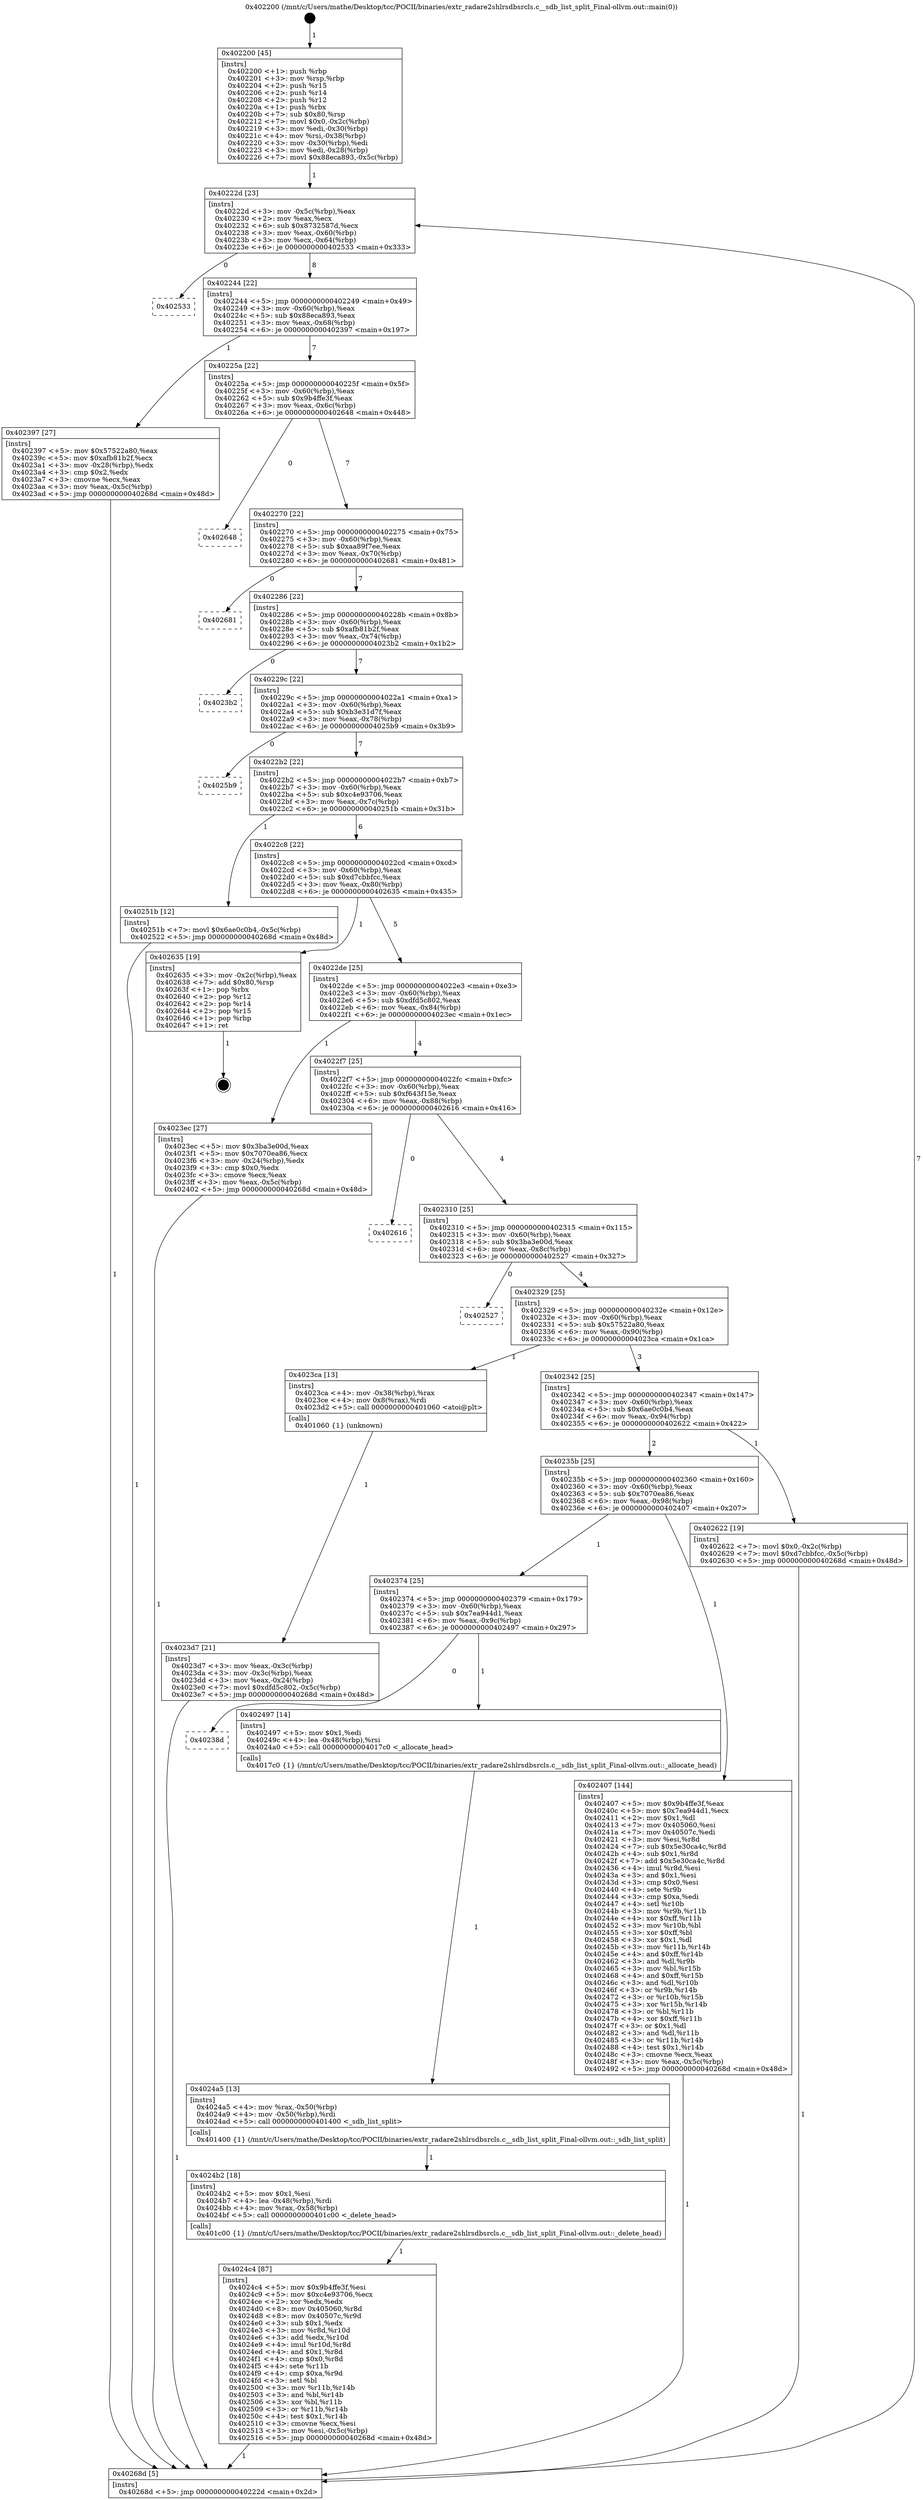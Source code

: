 digraph "0x402200" {
  label = "0x402200 (/mnt/c/Users/mathe/Desktop/tcc/POCII/binaries/extr_radare2shlrsdbsrcls.c__sdb_list_split_Final-ollvm.out::main(0))"
  labelloc = "t"
  node[shape=record]

  Entry [label="",width=0.3,height=0.3,shape=circle,fillcolor=black,style=filled]
  "0x40222d" [label="{
     0x40222d [23]\l
     | [instrs]\l
     &nbsp;&nbsp;0x40222d \<+3\>: mov -0x5c(%rbp),%eax\l
     &nbsp;&nbsp;0x402230 \<+2\>: mov %eax,%ecx\l
     &nbsp;&nbsp;0x402232 \<+6\>: sub $0x8732587d,%ecx\l
     &nbsp;&nbsp;0x402238 \<+3\>: mov %eax,-0x60(%rbp)\l
     &nbsp;&nbsp;0x40223b \<+3\>: mov %ecx,-0x64(%rbp)\l
     &nbsp;&nbsp;0x40223e \<+6\>: je 0000000000402533 \<main+0x333\>\l
  }"]
  "0x402533" [label="{
     0x402533\l
  }", style=dashed]
  "0x402244" [label="{
     0x402244 [22]\l
     | [instrs]\l
     &nbsp;&nbsp;0x402244 \<+5\>: jmp 0000000000402249 \<main+0x49\>\l
     &nbsp;&nbsp;0x402249 \<+3\>: mov -0x60(%rbp),%eax\l
     &nbsp;&nbsp;0x40224c \<+5\>: sub $0x88eca893,%eax\l
     &nbsp;&nbsp;0x402251 \<+3\>: mov %eax,-0x68(%rbp)\l
     &nbsp;&nbsp;0x402254 \<+6\>: je 0000000000402397 \<main+0x197\>\l
  }"]
  Exit [label="",width=0.3,height=0.3,shape=circle,fillcolor=black,style=filled,peripheries=2]
  "0x402397" [label="{
     0x402397 [27]\l
     | [instrs]\l
     &nbsp;&nbsp;0x402397 \<+5\>: mov $0x57522a80,%eax\l
     &nbsp;&nbsp;0x40239c \<+5\>: mov $0xafb81b2f,%ecx\l
     &nbsp;&nbsp;0x4023a1 \<+3\>: mov -0x28(%rbp),%edx\l
     &nbsp;&nbsp;0x4023a4 \<+3\>: cmp $0x2,%edx\l
     &nbsp;&nbsp;0x4023a7 \<+3\>: cmovne %ecx,%eax\l
     &nbsp;&nbsp;0x4023aa \<+3\>: mov %eax,-0x5c(%rbp)\l
     &nbsp;&nbsp;0x4023ad \<+5\>: jmp 000000000040268d \<main+0x48d\>\l
  }"]
  "0x40225a" [label="{
     0x40225a [22]\l
     | [instrs]\l
     &nbsp;&nbsp;0x40225a \<+5\>: jmp 000000000040225f \<main+0x5f\>\l
     &nbsp;&nbsp;0x40225f \<+3\>: mov -0x60(%rbp),%eax\l
     &nbsp;&nbsp;0x402262 \<+5\>: sub $0x9b4ffe3f,%eax\l
     &nbsp;&nbsp;0x402267 \<+3\>: mov %eax,-0x6c(%rbp)\l
     &nbsp;&nbsp;0x40226a \<+6\>: je 0000000000402648 \<main+0x448\>\l
  }"]
  "0x40268d" [label="{
     0x40268d [5]\l
     | [instrs]\l
     &nbsp;&nbsp;0x40268d \<+5\>: jmp 000000000040222d \<main+0x2d\>\l
  }"]
  "0x402200" [label="{
     0x402200 [45]\l
     | [instrs]\l
     &nbsp;&nbsp;0x402200 \<+1\>: push %rbp\l
     &nbsp;&nbsp;0x402201 \<+3\>: mov %rsp,%rbp\l
     &nbsp;&nbsp;0x402204 \<+2\>: push %r15\l
     &nbsp;&nbsp;0x402206 \<+2\>: push %r14\l
     &nbsp;&nbsp;0x402208 \<+2\>: push %r12\l
     &nbsp;&nbsp;0x40220a \<+1\>: push %rbx\l
     &nbsp;&nbsp;0x40220b \<+7\>: sub $0x80,%rsp\l
     &nbsp;&nbsp;0x402212 \<+7\>: movl $0x0,-0x2c(%rbp)\l
     &nbsp;&nbsp;0x402219 \<+3\>: mov %edi,-0x30(%rbp)\l
     &nbsp;&nbsp;0x40221c \<+4\>: mov %rsi,-0x38(%rbp)\l
     &nbsp;&nbsp;0x402220 \<+3\>: mov -0x30(%rbp),%edi\l
     &nbsp;&nbsp;0x402223 \<+3\>: mov %edi,-0x28(%rbp)\l
     &nbsp;&nbsp;0x402226 \<+7\>: movl $0x88eca893,-0x5c(%rbp)\l
  }"]
  "0x4024c4" [label="{
     0x4024c4 [87]\l
     | [instrs]\l
     &nbsp;&nbsp;0x4024c4 \<+5\>: mov $0x9b4ffe3f,%esi\l
     &nbsp;&nbsp;0x4024c9 \<+5\>: mov $0xc4e93706,%ecx\l
     &nbsp;&nbsp;0x4024ce \<+2\>: xor %edx,%edx\l
     &nbsp;&nbsp;0x4024d0 \<+8\>: mov 0x405060,%r8d\l
     &nbsp;&nbsp;0x4024d8 \<+8\>: mov 0x40507c,%r9d\l
     &nbsp;&nbsp;0x4024e0 \<+3\>: sub $0x1,%edx\l
     &nbsp;&nbsp;0x4024e3 \<+3\>: mov %r8d,%r10d\l
     &nbsp;&nbsp;0x4024e6 \<+3\>: add %edx,%r10d\l
     &nbsp;&nbsp;0x4024e9 \<+4\>: imul %r10d,%r8d\l
     &nbsp;&nbsp;0x4024ed \<+4\>: and $0x1,%r8d\l
     &nbsp;&nbsp;0x4024f1 \<+4\>: cmp $0x0,%r8d\l
     &nbsp;&nbsp;0x4024f5 \<+4\>: sete %r11b\l
     &nbsp;&nbsp;0x4024f9 \<+4\>: cmp $0xa,%r9d\l
     &nbsp;&nbsp;0x4024fd \<+3\>: setl %bl\l
     &nbsp;&nbsp;0x402500 \<+3\>: mov %r11b,%r14b\l
     &nbsp;&nbsp;0x402503 \<+3\>: and %bl,%r14b\l
     &nbsp;&nbsp;0x402506 \<+3\>: xor %bl,%r11b\l
     &nbsp;&nbsp;0x402509 \<+3\>: or %r11b,%r14b\l
     &nbsp;&nbsp;0x40250c \<+4\>: test $0x1,%r14b\l
     &nbsp;&nbsp;0x402510 \<+3\>: cmovne %ecx,%esi\l
     &nbsp;&nbsp;0x402513 \<+3\>: mov %esi,-0x5c(%rbp)\l
     &nbsp;&nbsp;0x402516 \<+5\>: jmp 000000000040268d \<main+0x48d\>\l
  }"]
  "0x402648" [label="{
     0x402648\l
  }", style=dashed]
  "0x402270" [label="{
     0x402270 [22]\l
     | [instrs]\l
     &nbsp;&nbsp;0x402270 \<+5\>: jmp 0000000000402275 \<main+0x75\>\l
     &nbsp;&nbsp;0x402275 \<+3\>: mov -0x60(%rbp),%eax\l
     &nbsp;&nbsp;0x402278 \<+5\>: sub $0xaa89f7ee,%eax\l
     &nbsp;&nbsp;0x40227d \<+3\>: mov %eax,-0x70(%rbp)\l
     &nbsp;&nbsp;0x402280 \<+6\>: je 0000000000402681 \<main+0x481\>\l
  }"]
  "0x4024b2" [label="{
     0x4024b2 [18]\l
     | [instrs]\l
     &nbsp;&nbsp;0x4024b2 \<+5\>: mov $0x1,%esi\l
     &nbsp;&nbsp;0x4024b7 \<+4\>: lea -0x48(%rbp),%rdi\l
     &nbsp;&nbsp;0x4024bb \<+4\>: mov %rax,-0x58(%rbp)\l
     &nbsp;&nbsp;0x4024bf \<+5\>: call 0000000000401c00 \<_delete_head\>\l
     | [calls]\l
     &nbsp;&nbsp;0x401c00 \{1\} (/mnt/c/Users/mathe/Desktop/tcc/POCII/binaries/extr_radare2shlrsdbsrcls.c__sdb_list_split_Final-ollvm.out::_delete_head)\l
  }"]
  "0x402681" [label="{
     0x402681\l
  }", style=dashed]
  "0x402286" [label="{
     0x402286 [22]\l
     | [instrs]\l
     &nbsp;&nbsp;0x402286 \<+5\>: jmp 000000000040228b \<main+0x8b\>\l
     &nbsp;&nbsp;0x40228b \<+3\>: mov -0x60(%rbp),%eax\l
     &nbsp;&nbsp;0x40228e \<+5\>: sub $0xafb81b2f,%eax\l
     &nbsp;&nbsp;0x402293 \<+3\>: mov %eax,-0x74(%rbp)\l
     &nbsp;&nbsp;0x402296 \<+6\>: je 00000000004023b2 \<main+0x1b2\>\l
  }"]
  "0x4024a5" [label="{
     0x4024a5 [13]\l
     | [instrs]\l
     &nbsp;&nbsp;0x4024a5 \<+4\>: mov %rax,-0x50(%rbp)\l
     &nbsp;&nbsp;0x4024a9 \<+4\>: mov -0x50(%rbp),%rdi\l
     &nbsp;&nbsp;0x4024ad \<+5\>: call 0000000000401400 \<_sdb_list_split\>\l
     | [calls]\l
     &nbsp;&nbsp;0x401400 \{1\} (/mnt/c/Users/mathe/Desktop/tcc/POCII/binaries/extr_radare2shlrsdbsrcls.c__sdb_list_split_Final-ollvm.out::_sdb_list_split)\l
  }"]
  "0x4023b2" [label="{
     0x4023b2\l
  }", style=dashed]
  "0x40229c" [label="{
     0x40229c [22]\l
     | [instrs]\l
     &nbsp;&nbsp;0x40229c \<+5\>: jmp 00000000004022a1 \<main+0xa1\>\l
     &nbsp;&nbsp;0x4022a1 \<+3\>: mov -0x60(%rbp),%eax\l
     &nbsp;&nbsp;0x4022a4 \<+5\>: sub $0xb3e31d7f,%eax\l
     &nbsp;&nbsp;0x4022a9 \<+3\>: mov %eax,-0x78(%rbp)\l
     &nbsp;&nbsp;0x4022ac \<+6\>: je 00000000004025b9 \<main+0x3b9\>\l
  }"]
  "0x40238d" [label="{
     0x40238d\l
  }", style=dashed]
  "0x4025b9" [label="{
     0x4025b9\l
  }", style=dashed]
  "0x4022b2" [label="{
     0x4022b2 [22]\l
     | [instrs]\l
     &nbsp;&nbsp;0x4022b2 \<+5\>: jmp 00000000004022b7 \<main+0xb7\>\l
     &nbsp;&nbsp;0x4022b7 \<+3\>: mov -0x60(%rbp),%eax\l
     &nbsp;&nbsp;0x4022ba \<+5\>: sub $0xc4e93706,%eax\l
     &nbsp;&nbsp;0x4022bf \<+3\>: mov %eax,-0x7c(%rbp)\l
     &nbsp;&nbsp;0x4022c2 \<+6\>: je 000000000040251b \<main+0x31b\>\l
  }"]
  "0x402497" [label="{
     0x402497 [14]\l
     | [instrs]\l
     &nbsp;&nbsp;0x402497 \<+5\>: mov $0x1,%edi\l
     &nbsp;&nbsp;0x40249c \<+4\>: lea -0x48(%rbp),%rsi\l
     &nbsp;&nbsp;0x4024a0 \<+5\>: call 00000000004017c0 \<_allocate_head\>\l
     | [calls]\l
     &nbsp;&nbsp;0x4017c0 \{1\} (/mnt/c/Users/mathe/Desktop/tcc/POCII/binaries/extr_radare2shlrsdbsrcls.c__sdb_list_split_Final-ollvm.out::_allocate_head)\l
  }"]
  "0x40251b" [label="{
     0x40251b [12]\l
     | [instrs]\l
     &nbsp;&nbsp;0x40251b \<+7\>: movl $0x6ae0c0b4,-0x5c(%rbp)\l
     &nbsp;&nbsp;0x402522 \<+5\>: jmp 000000000040268d \<main+0x48d\>\l
  }"]
  "0x4022c8" [label="{
     0x4022c8 [22]\l
     | [instrs]\l
     &nbsp;&nbsp;0x4022c8 \<+5\>: jmp 00000000004022cd \<main+0xcd\>\l
     &nbsp;&nbsp;0x4022cd \<+3\>: mov -0x60(%rbp),%eax\l
     &nbsp;&nbsp;0x4022d0 \<+5\>: sub $0xd7cbbfcc,%eax\l
     &nbsp;&nbsp;0x4022d5 \<+3\>: mov %eax,-0x80(%rbp)\l
     &nbsp;&nbsp;0x4022d8 \<+6\>: je 0000000000402635 \<main+0x435\>\l
  }"]
  "0x402374" [label="{
     0x402374 [25]\l
     | [instrs]\l
     &nbsp;&nbsp;0x402374 \<+5\>: jmp 0000000000402379 \<main+0x179\>\l
     &nbsp;&nbsp;0x402379 \<+3\>: mov -0x60(%rbp),%eax\l
     &nbsp;&nbsp;0x40237c \<+5\>: sub $0x7ea944d1,%eax\l
     &nbsp;&nbsp;0x402381 \<+6\>: mov %eax,-0x9c(%rbp)\l
     &nbsp;&nbsp;0x402387 \<+6\>: je 0000000000402497 \<main+0x297\>\l
  }"]
  "0x402635" [label="{
     0x402635 [19]\l
     | [instrs]\l
     &nbsp;&nbsp;0x402635 \<+3\>: mov -0x2c(%rbp),%eax\l
     &nbsp;&nbsp;0x402638 \<+7\>: add $0x80,%rsp\l
     &nbsp;&nbsp;0x40263f \<+1\>: pop %rbx\l
     &nbsp;&nbsp;0x402640 \<+2\>: pop %r12\l
     &nbsp;&nbsp;0x402642 \<+2\>: pop %r14\l
     &nbsp;&nbsp;0x402644 \<+2\>: pop %r15\l
     &nbsp;&nbsp;0x402646 \<+1\>: pop %rbp\l
     &nbsp;&nbsp;0x402647 \<+1\>: ret\l
  }"]
  "0x4022de" [label="{
     0x4022de [25]\l
     | [instrs]\l
     &nbsp;&nbsp;0x4022de \<+5\>: jmp 00000000004022e3 \<main+0xe3\>\l
     &nbsp;&nbsp;0x4022e3 \<+3\>: mov -0x60(%rbp),%eax\l
     &nbsp;&nbsp;0x4022e6 \<+5\>: sub $0xdfd5c802,%eax\l
     &nbsp;&nbsp;0x4022eb \<+6\>: mov %eax,-0x84(%rbp)\l
     &nbsp;&nbsp;0x4022f1 \<+6\>: je 00000000004023ec \<main+0x1ec\>\l
  }"]
  "0x402407" [label="{
     0x402407 [144]\l
     | [instrs]\l
     &nbsp;&nbsp;0x402407 \<+5\>: mov $0x9b4ffe3f,%eax\l
     &nbsp;&nbsp;0x40240c \<+5\>: mov $0x7ea944d1,%ecx\l
     &nbsp;&nbsp;0x402411 \<+2\>: mov $0x1,%dl\l
     &nbsp;&nbsp;0x402413 \<+7\>: mov 0x405060,%esi\l
     &nbsp;&nbsp;0x40241a \<+7\>: mov 0x40507c,%edi\l
     &nbsp;&nbsp;0x402421 \<+3\>: mov %esi,%r8d\l
     &nbsp;&nbsp;0x402424 \<+7\>: sub $0x5e30ca4c,%r8d\l
     &nbsp;&nbsp;0x40242b \<+4\>: sub $0x1,%r8d\l
     &nbsp;&nbsp;0x40242f \<+7\>: add $0x5e30ca4c,%r8d\l
     &nbsp;&nbsp;0x402436 \<+4\>: imul %r8d,%esi\l
     &nbsp;&nbsp;0x40243a \<+3\>: and $0x1,%esi\l
     &nbsp;&nbsp;0x40243d \<+3\>: cmp $0x0,%esi\l
     &nbsp;&nbsp;0x402440 \<+4\>: sete %r9b\l
     &nbsp;&nbsp;0x402444 \<+3\>: cmp $0xa,%edi\l
     &nbsp;&nbsp;0x402447 \<+4\>: setl %r10b\l
     &nbsp;&nbsp;0x40244b \<+3\>: mov %r9b,%r11b\l
     &nbsp;&nbsp;0x40244e \<+4\>: xor $0xff,%r11b\l
     &nbsp;&nbsp;0x402452 \<+3\>: mov %r10b,%bl\l
     &nbsp;&nbsp;0x402455 \<+3\>: xor $0xff,%bl\l
     &nbsp;&nbsp;0x402458 \<+3\>: xor $0x1,%dl\l
     &nbsp;&nbsp;0x40245b \<+3\>: mov %r11b,%r14b\l
     &nbsp;&nbsp;0x40245e \<+4\>: and $0xff,%r14b\l
     &nbsp;&nbsp;0x402462 \<+3\>: and %dl,%r9b\l
     &nbsp;&nbsp;0x402465 \<+3\>: mov %bl,%r15b\l
     &nbsp;&nbsp;0x402468 \<+4\>: and $0xff,%r15b\l
     &nbsp;&nbsp;0x40246c \<+3\>: and %dl,%r10b\l
     &nbsp;&nbsp;0x40246f \<+3\>: or %r9b,%r14b\l
     &nbsp;&nbsp;0x402472 \<+3\>: or %r10b,%r15b\l
     &nbsp;&nbsp;0x402475 \<+3\>: xor %r15b,%r14b\l
     &nbsp;&nbsp;0x402478 \<+3\>: or %bl,%r11b\l
     &nbsp;&nbsp;0x40247b \<+4\>: xor $0xff,%r11b\l
     &nbsp;&nbsp;0x40247f \<+3\>: or $0x1,%dl\l
     &nbsp;&nbsp;0x402482 \<+3\>: and %dl,%r11b\l
     &nbsp;&nbsp;0x402485 \<+3\>: or %r11b,%r14b\l
     &nbsp;&nbsp;0x402488 \<+4\>: test $0x1,%r14b\l
     &nbsp;&nbsp;0x40248c \<+3\>: cmovne %ecx,%eax\l
     &nbsp;&nbsp;0x40248f \<+3\>: mov %eax,-0x5c(%rbp)\l
     &nbsp;&nbsp;0x402492 \<+5\>: jmp 000000000040268d \<main+0x48d\>\l
  }"]
  "0x4023ec" [label="{
     0x4023ec [27]\l
     | [instrs]\l
     &nbsp;&nbsp;0x4023ec \<+5\>: mov $0x3ba3e00d,%eax\l
     &nbsp;&nbsp;0x4023f1 \<+5\>: mov $0x7070ea86,%ecx\l
     &nbsp;&nbsp;0x4023f6 \<+3\>: mov -0x24(%rbp),%edx\l
     &nbsp;&nbsp;0x4023f9 \<+3\>: cmp $0x0,%edx\l
     &nbsp;&nbsp;0x4023fc \<+3\>: cmove %ecx,%eax\l
     &nbsp;&nbsp;0x4023ff \<+3\>: mov %eax,-0x5c(%rbp)\l
     &nbsp;&nbsp;0x402402 \<+5\>: jmp 000000000040268d \<main+0x48d\>\l
  }"]
  "0x4022f7" [label="{
     0x4022f7 [25]\l
     | [instrs]\l
     &nbsp;&nbsp;0x4022f7 \<+5\>: jmp 00000000004022fc \<main+0xfc\>\l
     &nbsp;&nbsp;0x4022fc \<+3\>: mov -0x60(%rbp),%eax\l
     &nbsp;&nbsp;0x4022ff \<+5\>: sub $0xf643f15e,%eax\l
     &nbsp;&nbsp;0x402304 \<+6\>: mov %eax,-0x88(%rbp)\l
     &nbsp;&nbsp;0x40230a \<+6\>: je 0000000000402616 \<main+0x416\>\l
  }"]
  "0x40235b" [label="{
     0x40235b [25]\l
     | [instrs]\l
     &nbsp;&nbsp;0x40235b \<+5\>: jmp 0000000000402360 \<main+0x160\>\l
     &nbsp;&nbsp;0x402360 \<+3\>: mov -0x60(%rbp),%eax\l
     &nbsp;&nbsp;0x402363 \<+5\>: sub $0x7070ea86,%eax\l
     &nbsp;&nbsp;0x402368 \<+6\>: mov %eax,-0x98(%rbp)\l
     &nbsp;&nbsp;0x40236e \<+6\>: je 0000000000402407 \<main+0x207\>\l
  }"]
  "0x402616" [label="{
     0x402616\l
  }", style=dashed]
  "0x402310" [label="{
     0x402310 [25]\l
     | [instrs]\l
     &nbsp;&nbsp;0x402310 \<+5\>: jmp 0000000000402315 \<main+0x115\>\l
     &nbsp;&nbsp;0x402315 \<+3\>: mov -0x60(%rbp),%eax\l
     &nbsp;&nbsp;0x402318 \<+5\>: sub $0x3ba3e00d,%eax\l
     &nbsp;&nbsp;0x40231d \<+6\>: mov %eax,-0x8c(%rbp)\l
     &nbsp;&nbsp;0x402323 \<+6\>: je 0000000000402527 \<main+0x327\>\l
  }"]
  "0x402622" [label="{
     0x402622 [19]\l
     | [instrs]\l
     &nbsp;&nbsp;0x402622 \<+7\>: movl $0x0,-0x2c(%rbp)\l
     &nbsp;&nbsp;0x402629 \<+7\>: movl $0xd7cbbfcc,-0x5c(%rbp)\l
     &nbsp;&nbsp;0x402630 \<+5\>: jmp 000000000040268d \<main+0x48d\>\l
  }"]
  "0x402527" [label="{
     0x402527\l
  }", style=dashed]
  "0x402329" [label="{
     0x402329 [25]\l
     | [instrs]\l
     &nbsp;&nbsp;0x402329 \<+5\>: jmp 000000000040232e \<main+0x12e\>\l
     &nbsp;&nbsp;0x40232e \<+3\>: mov -0x60(%rbp),%eax\l
     &nbsp;&nbsp;0x402331 \<+5\>: sub $0x57522a80,%eax\l
     &nbsp;&nbsp;0x402336 \<+6\>: mov %eax,-0x90(%rbp)\l
     &nbsp;&nbsp;0x40233c \<+6\>: je 00000000004023ca \<main+0x1ca\>\l
  }"]
  "0x4023d7" [label="{
     0x4023d7 [21]\l
     | [instrs]\l
     &nbsp;&nbsp;0x4023d7 \<+3\>: mov %eax,-0x3c(%rbp)\l
     &nbsp;&nbsp;0x4023da \<+3\>: mov -0x3c(%rbp),%eax\l
     &nbsp;&nbsp;0x4023dd \<+3\>: mov %eax,-0x24(%rbp)\l
     &nbsp;&nbsp;0x4023e0 \<+7\>: movl $0xdfd5c802,-0x5c(%rbp)\l
     &nbsp;&nbsp;0x4023e7 \<+5\>: jmp 000000000040268d \<main+0x48d\>\l
  }"]
  "0x4023ca" [label="{
     0x4023ca [13]\l
     | [instrs]\l
     &nbsp;&nbsp;0x4023ca \<+4\>: mov -0x38(%rbp),%rax\l
     &nbsp;&nbsp;0x4023ce \<+4\>: mov 0x8(%rax),%rdi\l
     &nbsp;&nbsp;0x4023d2 \<+5\>: call 0000000000401060 \<atoi@plt\>\l
     | [calls]\l
     &nbsp;&nbsp;0x401060 \{1\} (unknown)\l
  }"]
  "0x402342" [label="{
     0x402342 [25]\l
     | [instrs]\l
     &nbsp;&nbsp;0x402342 \<+5\>: jmp 0000000000402347 \<main+0x147\>\l
     &nbsp;&nbsp;0x402347 \<+3\>: mov -0x60(%rbp),%eax\l
     &nbsp;&nbsp;0x40234a \<+5\>: sub $0x6ae0c0b4,%eax\l
     &nbsp;&nbsp;0x40234f \<+6\>: mov %eax,-0x94(%rbp)\l
     &nbsp;&nbsp;0x402355 \<+6\>: je 0000000000402622 \<main+0x422\>\l
  }"]
  Entry -> "0x402200" [label=" 1"]
  "0x40222d" -> "0x402533" [label=" 0"]
  "0x40222d" -> "0x402244" [label=" 8"]
  "0x402635" -> Exit [label=" 1"]
  "0x402244" -> "0x402397" [label=" 1"]
  "0x402244" -> "0x40225a" [label=" 7"]
  "0x402397" -> "0x40268d" [label=" 1"]
  "0x402200" -> "0x40222d" [label=" 1"]
  "0x40268d" -> "0x40222d" [label=" 7"]
  "0x402622" -> "0x40268d" [label=" 1"]
  "0x40225a" -> "0x402648" [label=" 0"]
  "0x40225a" -> "0x402270" [label=" 7"]
  "0x40251b" -> "0x40268d" [label=" 1"]
  "0x402270" -> "0x402681" [label=" 0"]
  "0x402270" -> "0x402286" [label=" 7"]
  "0x4024c4" -> "0x40268d" [label=" 1"]
  "0x402286" -> "0x4023b2" [label=" 0"]
  "0x402286" -> "0x40229c" [label=" 7"]
  "0x4024b2" -> "0x4024c4" [label=" 1"]
  "0x40229c" -> "0x4025b9" [label=" 0"]
  "0x40229c" -> "0x4022b2" [label=" 7"]
  "0x4024a5" -> "0x4024b2" [label=" 1"]
  "0x4022b2" -> "0x40251b" [label=" 1"]
  "0x4022b2" -> "0x4022c8" [label=" 6"]
  "0x402497" -> "0x4024a5" [label=" 1"]
  "0x4022c8" -> "0x402635" [label=" 1"]
  "0x4022c8" -> "0x4022de" [label=" 5"]
  "0x402374" -> "0x402497" [label=" 1"]
  "0x4022de" -> "0x4023ec" [label=" 1"]
  "0x4022de" -> "0x4022f7" [label=" 4"]
  "0x402374" -> "0x40238d" [label=" 0"]
  "0x4022f7" -> "0x402616" [label=" 0"]
  "0x4022f7" -> "0x402310" [label=" 4"]
  "0x40235b" -> "0x402374" [label=" 1"]
  "0x402310" -> "0x402527" [label=" 0"]
  "0x402310" -> "0x402329" [label=" 4"]
  "0x40235b" -> "0x402407" [label=" 1"]
  "0x402329" -> "0x4023ca" [label=" 1"]
  "0x402329" -> "0x402342" [label=" 3"]
  "0x4023ca" -> "0x4023d7" [label=" 1"]
  "0x4023d7" -> "0x40268d" [label=" 1"]
  "0x4023ec" -> "0x40268d" [label=" 1"]
  "0x402407" -> "0x40268d" [label=" 1"]
  "0x402342" -> "0x402622" [label=" 1"]
  "0x402342" -> "0x40235b" [label=" 2"]
}
